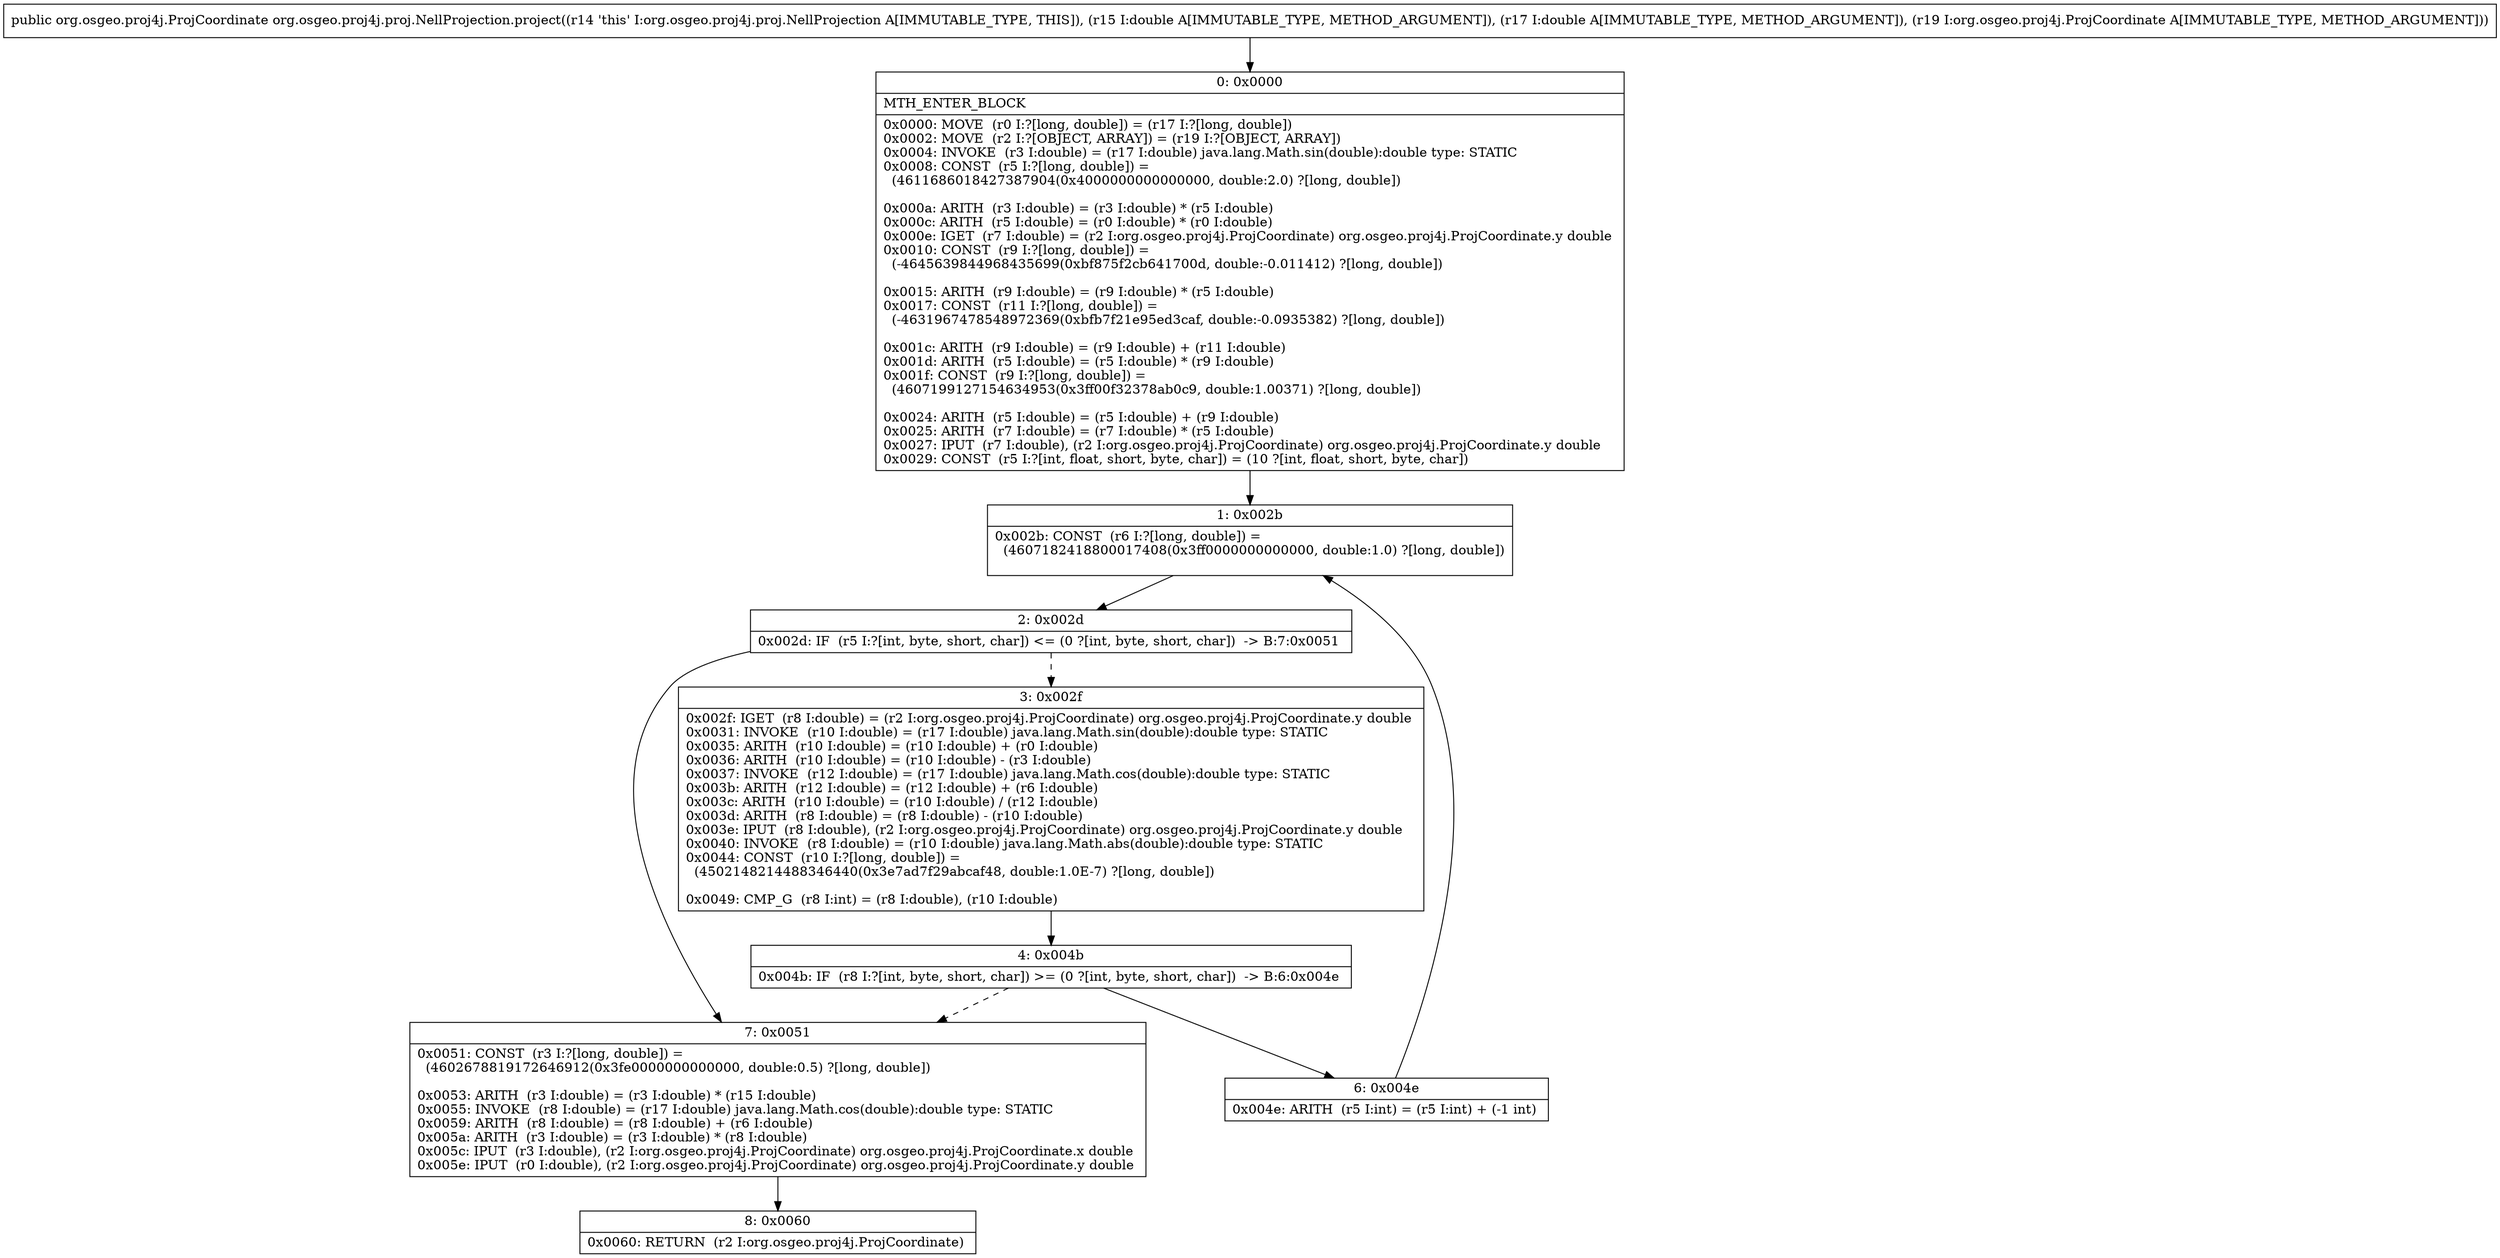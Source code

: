 digraph "CFG fororg.osgeo.proj4j.proj.NellProjection.project(DDLorg\/osgeo\/proj4j\/ProjCoordinate;)Lorg\/osgeo\/proj4j\/ProjCoordinate;" {
Node_0 [shape=record,label="{0\:\ 0x0000|MTH_ENTER_BLOCK\l|0x0000: MOVE  (r0 I:?[long, double]) = (r17 I:?[long, double]) \l0x0002: MOVE  (r2 I:?[OBJECT, ARRAY]) = (r19 I:?[OBJECT, ARRAY]) \l0x0004: INVOKE  (r3 I:double) = (r17 I:double) java.lang.Math.sin(double):double type: STATIC \l0x0008: CONST  (r5 I:?[long, double]) = \l  (4611686018427387904(0x4000000000000000, double:2.0) ?[long, double])\l \l0x000a: ARITH  (r3 I:double) = (r3 I:double) * (r5 I:double) \l0x000c: ARITH  (r5 I:double) = (r0 I:double) * (r0 I:double) \l0x000e: IGET  (r7 I:double) = (r2 I:org.osgeo.proj4j.ProjCoordinate) org.osgeo.proj4j.ProjCoordinate.y double \l0x0010: CONST  (r9 I:?[long, double]) = \l  (\-4645639844968435699(0xbf875f2cb641700d, double:\-0.011412) ?[long, double])\l \l0x0015: ARITH  (r9 I:double) = (r9 I:double) * (r5 I:double) \l0x0017: CONST  (r11 I:?[long, double]) = \l  (\-4631967478548972369(0xbfb7f21e95ed3caf, double:\-0.0935382) ?[long, double])\l \l0x001c: ARITH  (r9 I:double) = (r9 I:double) + (r11 I:double) \l0x001d: ARITH  (r5 I:double) = (r5 I:double) * (r9 I:double) \l0x001f: CONST  (r9 I:?[long, double]) = \l  (4607199127154634953(0x3ff00f32378ab0c9, double:1.00371) ?[long, double])\l \l0x0024: ARITH  (r5 I:double) = (r5 I:double) + (r9 I:double) \l0x0025: ARITH  (r7 I:double) = (r7 I:double) * (r5 I:double) \l0x0027: IPUT  (r7 I:double), (r2 I:org.osgeo.proj4j.ProjCoordinate) org.osgeo.proj4j.ProjCoordinate.y double \l0x0029: CONST  (r5 I:?[int, float, short, byte, char]) = (10 ?[int, float, short, byte, char]) \l}"];
Node_1 [shape=record,label="{1\:\ 0x002b|0x002b: CONST  (r6 I:?[long, double]) = \l  (4607182418800017408(0x3ff0000000000000, double:1.0) ?[long, double])\l \l}"];
Node_2 [shape=record,label="{2\:\ 0x002d|0x002d: IF  (r5 I:?[int, byte, short, char]) \<= (0 ?[int, byte, short, char])  \-\> B:7:0x0051 \l}"];
Node_3 [shape=record,label="{3\:\ 0x002f|0x002f: IGET  (r8 I:double) = (r2 I:org.osgeo.proj4j.ProjCoordinate) org.osgeo.proj4j.ProjCoordinate.y double \l0x0031: INVOKE  (r10 I:double) = (r17 I:double) java.lang.Math.sin(double):double type: STATIC \l0x0035: ARITH  (r10 I:double) = (r10 I:double) + (r0 I:double) \l0x0036: ARITH  (r10 I:double) = (r10 I:double) \- (r3 I:double) \l0x0037: INVOKE  (r12 I:double) = (r17 I:double) java.lang.Math.cos(double):double type: STATIC \l0x003b: ARITH  (r12 I:double) = (r12 I:double) + (r6 I:double) \l0x003c: ARITH  (r10 I:double) = (r10 I:double) \/ (r12 I:double) \l0x003d: ARITH  (r8 I:double) = (r8 I:double) \- (r10 I:double) \l0x003e: IPUT  (r8 I:double), (r2 I:org.osgeo.proj4j.ProjCoordinate) org.osgeo.proj4j.ProjCoordinate.y double \l0x0040: INVOKE  (r8 I:double) = (r10 I:double) java.lang.Math.abs(double):double type: STATIC \l0x0044: CONST  (r10 I:?[long, double]) = \l  (4502148214488346440(0x3e7ad7f29abcaf48, double:1.0E\-7) ?[long, double])\l \l0x0049: CMP_G  (r8 I:int) = (r8 I:double), (r10 I:double) \l}"];
Node_4 [shape=record,label="{4\:\ 0x004b|0x004b: IF  (r8 I:?[int, byte, short, char]) \>= (0 ?[int, byte, short, char])  \-\> B:6:0x004e \l}"];
Node_6 [shape=record,label="{6\:\ 0x004e|0x004e: ARITH  (r5 I:int) = (r5 I:int) + (\-1 int) \l}"];
Node_7 [shape=record,label="{7\:\ 0x0051|0x0051: CONST  (r3 I:?[long, double]) = \l  (4602678819172646912(0x3fe0000000000000, double:0.5) ?[long, double])\l \l0x0053: ARITH  (r3 I:double) = (r3 I:double) * (r15 I:double) \l0x0055: INVOKE  (r8 I:double) = (r17 I:double) java.lang.Math.cos(double):double type: STATIC \l0x0059: ARITH  (r8 I:double) = (r8 I:double) + (r6 I:double) \l0x005a: ARITH  (r3 I:double) = (r3 I:double) * (r8 I:double) \l0x005c: IPUT  (r3 I:double), (r2 I:org.osgeo.proj4j.ProjCoordinate) org.osgeo.proj4j.ProjCoordinate.x double \l0x005e: IPUT  (r0 I:double), (r2 I:org.osgeo.proj4j.ProjCoordinate) org.osgeo.proj4j.ProjCoordinate.y double \l}"];
Node_8 [shape=record,label="{8\:\ 0x0060|0x0060: RETURN  (r2 I:org.osgeo.proj4j.ProjCoordinate) \l}"];
MethodNode[shape=record,label="{public org.osgeo.proj4j.ProjCoordinate org.osgeo.proj4j.proj.NellProjection.project((r14 'this' I:org.osgeo.proj4j.proj.NellProjection A[IMMUTABLE_TYPE, THIS]), (r15 I:double A[IMMUTABLE_TYPE, METHOD_ARGUMENT]), (r17 I:double A[IMMUTABLE_TYPE, METHOD_ARGUMENT]), (r19 I:org.osgeo.proj4j.ProjCoordinate A[IMMUTABLE_TYPE, METHOD_ARGUMENT])) }"];
MethodNode -> Node_0;
Node_0 -> Node_1;
Node_1 -> Node_2;
Node_2 -> Node_3[style=dashed];
Node_2 -> Node_7;
Node_3 -> Node_4;
Node_4 -> Node_6;
Node_4 -> Node_7[style=dashed];
Node_6 -> Node_1;
Node_7 -> Node_8;
}

